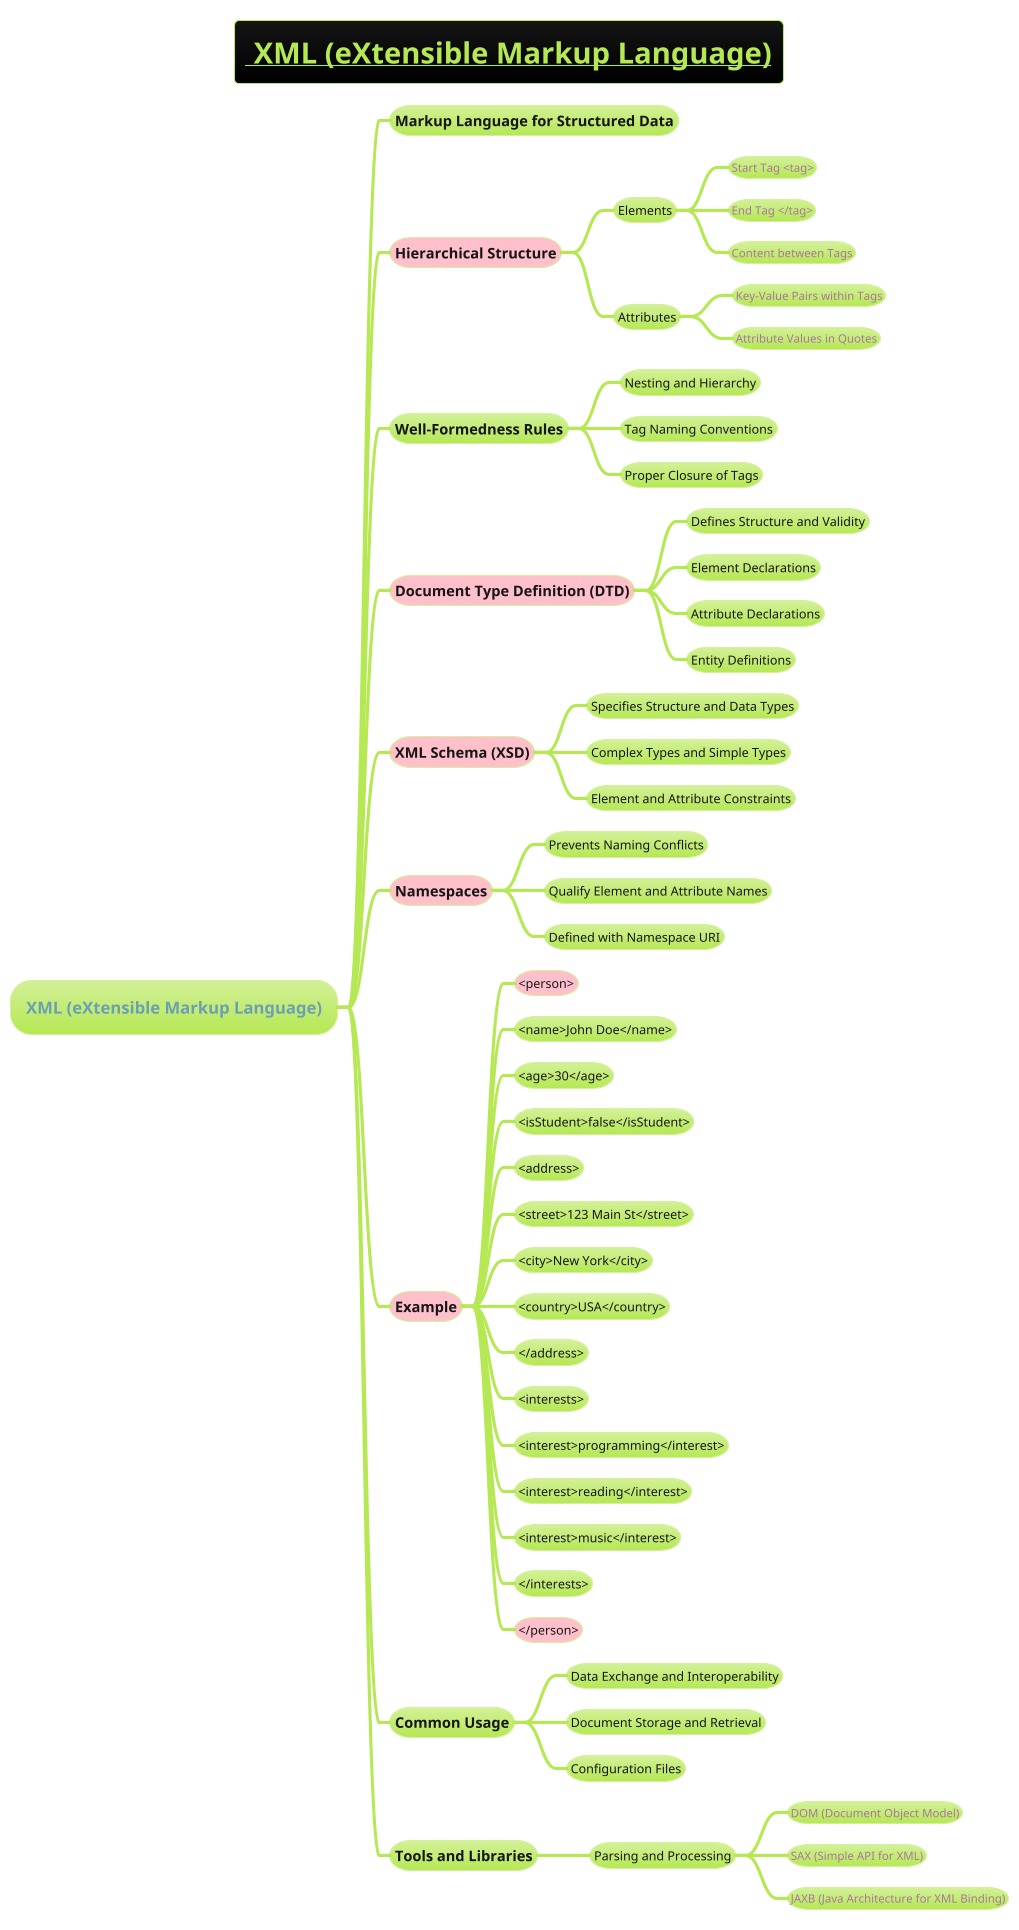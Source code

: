 @startmindmap
!theme hacker
title =__ XML (eXtensible Markup Language)__

* XML (eXtensible Markup Language)
** Markup Language for Structured Data
**[#pink] Hierarchical Structure
*** Elements
**** Start Tag <tag>
**** End Tag </tag>
**** Content between Tags
*** Attributes
**** Key-Value Pairs within Tags
**** Attribute Values in Quotes
** Well-Formedness Rules
*** Nesting and Hierarchy
*** Tag Naming Conventions
*** Proper Closure of Tags
**[#pink] Document Type Definition (DTD)
*** Defines Structure and Validity
*** Element Declarations
*** Attribute Declarations
*** Entity Definitions
**[#pink] XML Schema (XSD)
*** Specifies Structure and Data Types
*** Complex Types and Simple Types
*** Element and Attribute Constraints
**[#pink] Namespaces
*** Prevents Naming Conflicts
*** Qualify Element and Attribute Names
*** Defined with Namespace URI
**[#pink] Example
***[#pink] <person>
***   <name>John Doe</name>
***   <age>30</age>
***   <isStudent>false</isStudent>
***   <address>
***     <street>123 Main St</street>
***     <city>New York</city>
***     <country>USA</country>
***   </address>
***   <interests>
***     <interest>programming</interest>
***     <interest>reading</interest>
***     <interest>music</interest>
***   </interests>
***[#pink] </person>
** Common Usage
*** Data Exchange and Interoperability
*** Document Storage and Retrieval
*** Configuration Files
** Tools and Libraries
*** Parsing and Processing
**** DOM (Document Object Model)
**** SAX (Simple API for XML)
**** JAXB (Java Architecture for XML Binding)
@endmindmap
